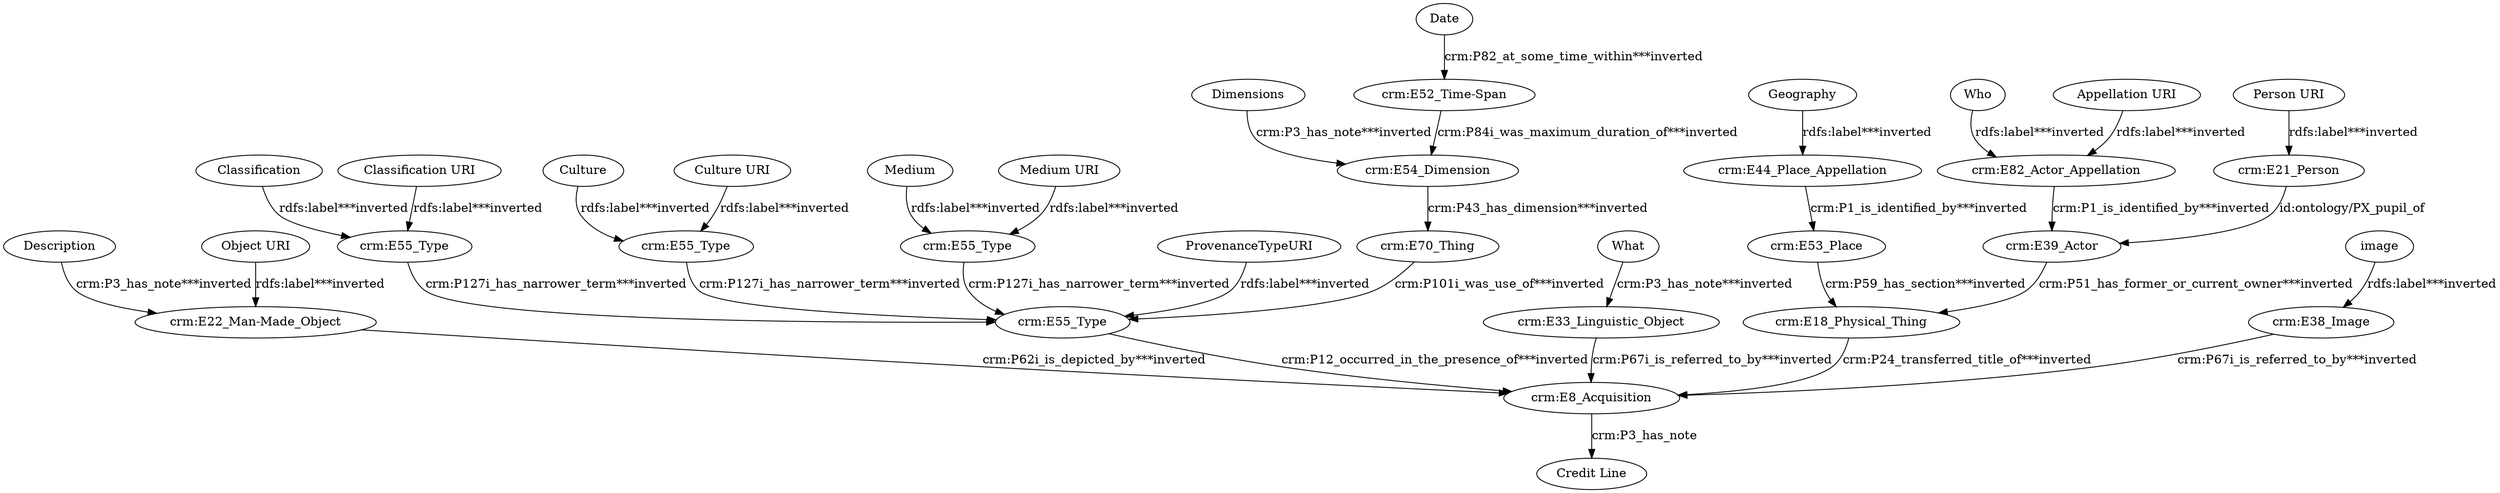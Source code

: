 digraph {
  "Appellation URI" [type=attribute_name,label="Appellation URI"]
  "crm:E82_Actor_Appellation1" [type=class_uri,label="crm:E82_Actor_Appellation"]
  "Classification URI" [type=attribute_name,label="Classification URI"]
  "crm:E55_Type1" [type=class_uri,label="crm:E55_Type"]
  Classification [type=attribute_name,label=Classification]
  "Culture URI" [type=attribute_name,label="Culture URI"]
  "crm:E55_Type2" [type=class_uri,label="crm:E55_Type"]
  Culture [type=attribute_name,label=Culture]
  Date [type=attribute_name,label=Date]
  "crm:E52_Time-Span1" [type=class_uri,label="crm:E52_Time-Span"]
  Description [type=attribute_name,label=Description]
  "crm:E22_Man-Made_Object1" [type=class_uri,label="crm:E22_Man-Made_Object"]
  Dimensions [type=attribute_name,label=Dimensions]
  "crm:E54_Dimension1" [type=class_uri,label="crm:E54_Dimension"]
  Geography [type=attribute_name,label=Geography]
  "crm:E44_Place_Appellation1" [type=class_uri,label="crm:E44_Place_Appellation"]
  "Medium URI" [type=attribute_name,label="Medium URI"]
  "crm:E55_Type3" [type=class_uri,label="crm:E55_Type"]
  Medium [type=attribute_name,label=Medium]
  "Object URI" [type=attribute_name,label="Object URI"]
  "Person URI" [type=attribute_name,label="Person URI"]
  "crm:E21_Person1" [type=class_uri,label="crm:E21_Person"]
  ProvenanceTypeURI [type=attribute_name,label=ProvenanceTypeURI]
  "crm:E55_Type4" [type=class_uri,label="crm:E55_Type"]
  What [type=attribute_name,label=What]
  "crm:E33_Linguistic_Object1" [type=class_uri,label="crm:E33_Linguistic_Object"]
  Who [type=attribute_name,label=Who]
  "crm:E18_Physical_Thing" [type=class_uri,label="crm:E18_Physical_Thing"]
  "crm:E8_Acquisition1" [type=class_uri,label="crm:E8_Acquisition"]
  "crm:E39_Actor" [type=class_uri,label="crm:E39_Actor"]
  "crm:E38_Image1" [type=class_uri,label="crm:E38_Image"]
  "crm:E53_Place" [type=class_uri,label="crm:E53_Place"]
  "crm:E70_Thing" [type=class_uri,label="crm:E70_Thing"]
  "Credit Line" [type=attribute_name,label="Credit Line"]
  image [type=attribute_name,label=image]
  "Appellation URI" -> "crm:E82_Actor_Appellation1" [type=st_property_uri,label="rdfs:label***inverted"]
  "Classification URI" -> "crm:E55_Type1" [type=st_property_uri,label="rdfs:label***inverted"]
  Classification -> "crm:E55_Type1" [type=st_property_uri,label="rdfs:label***inverted"]
  "Culture URI" -> "crm:E55_Type2" [type=st_property_uri,label="rdfs:label***inverted"]
  Culture -> "crm:E55_Type2" [type=st_property_uri,label="rdfs:label***inverted"]
  Date -> "crm:E52_Time-Span1" [type=st_property_uri,label="crm:P82_at_some_time_within***inverted"]
  Description -> "crm:E22_Man-Made_Object1" [type=st_property_uri,label="crm:P3_has_note***inverted"]
  Dimensions -> "crm:E54_Dimension1" [type=st_property_uri,label="crm:P3_has_note***inverted"]
  Geography -> "crm:E44_Place_Appellation1" [type=st_property_uri,label="rdfs:label***inverted"]
  "Medium URI" -> "crm:E55_Type3" [type=st_property_uri,label="rdfs:label***inverted"]
  Medium -> "crm:E55_Type3" [type=st_property_uri,label="rdfs:label***inverted"]
  "Object URI" -> "crm:E22_Man-Made_Object1" [type=st_property_uri,label="rdfs:label***inverted"]
  "Person URI" -> "crm:E21_Person1" [type=st_property_uri,label="rdfs:label***inverted"]
  ProvenanceTypeURI -> "crm:E55_Type4" [type=st_property_uri,label="rdfs:label***inverted"]
  What -> "crm:E33_Linguistic_Object1" [type=st_property_uri,label="crm:P3_has_note***inverted"]
  Who -> "crm:E82_Actor_Appellation1" [type=st_property_uri,label="rdfs:label***inverted"]
  "crm:E18_Physical_Thing" -> "crm:E8_Acquisition1" [type=direct_property_uri,label="crm:P24_transferred_title_of***inverted"]
  "crm:E21_Person1" -> "crm:E39_Actor" [label="id:ontology/PX_pupil_of",type=direct_property_uri]
  "crm:E22_Man-Made_Object1" -> "crm:E8_Acquisition1" [type=inherited,label="crm:P62i_is_depicted_by***inverted"]
  "crm:E33_Linguistic_Object1" -> "crm:E8_Acquisition1" [type=inherited,label="crm:P67i_is_referred_to_by***inverted"]
  "crm:E38_Image1" -> "crm:E8_Acquisition1" [type=inherited,label="crm:P67i_is_referred_to_by***inverted"]
  "crm:E39_Actor" -> "crm:E18_Physical_Thing" [type=direct_property_uri,label="crm:P51_has_former_or_current_owner***inverted"]
  "crm:E44_Place_Appellation1" -> "crm:E53_Place" [type=inherited,label="crm:P1_is_identified_by***inverted"]
  "crm:E52_Time-Span1" -> "crm:E54_Dimension1" [type=direct_property_uri,label="crm:P84i_was_maximum_duration_of***inverted"]
  "crm:E53_Place" -> "crm:E18_Physical_Thing" [type=direct_property_uri,label="crm:P59_has_section***inverted"]
  "crm:E54_Dimension1" -> "crm:E70_Thing" [type=direct_property_uri,label="crm:P43_has_dimension***inverted"]
  "crm:E55_Type1" -> "crm:E55_Type4" [type=direct_property_uri,label="crm:P127i_has_narrower_term***inverted"]
  "crm:E55_Type2" -> "crm:E55_Type4" [type=direct_property_uri,label="crm:P127i_has_narrower_term***inverted"]
  "crm:E55_Type3" -> "crm:E55_Type4" [type=direct_property_uri,label="crm:P127i_has_narrower_term***inverted"]
  "crm:E55_Type4" -> "crm:E8_Acquisition1" [type=inherited,label="crm:P12_occurred_in_the_presence_of***inverted"]
  "crm:E70_Thing" -> "crm:E55_Type4" [type=direct_property_uri,label="crm:P101i_was_use_of***inverted"]
  "crm:E82_Actor_Appellation1" -> "crm:E39_Actor" [type=inherited,label="crm:P1_is_identified_by***inverted"]
  "crm:E8_Acquisition1" -> "Credit Line" [label="crm:P3_has_note",type=st_property_uri]
  image -> "crm:E38_Image1" [type=st_property_uri,label="rdfs:label***inverted"]
}

